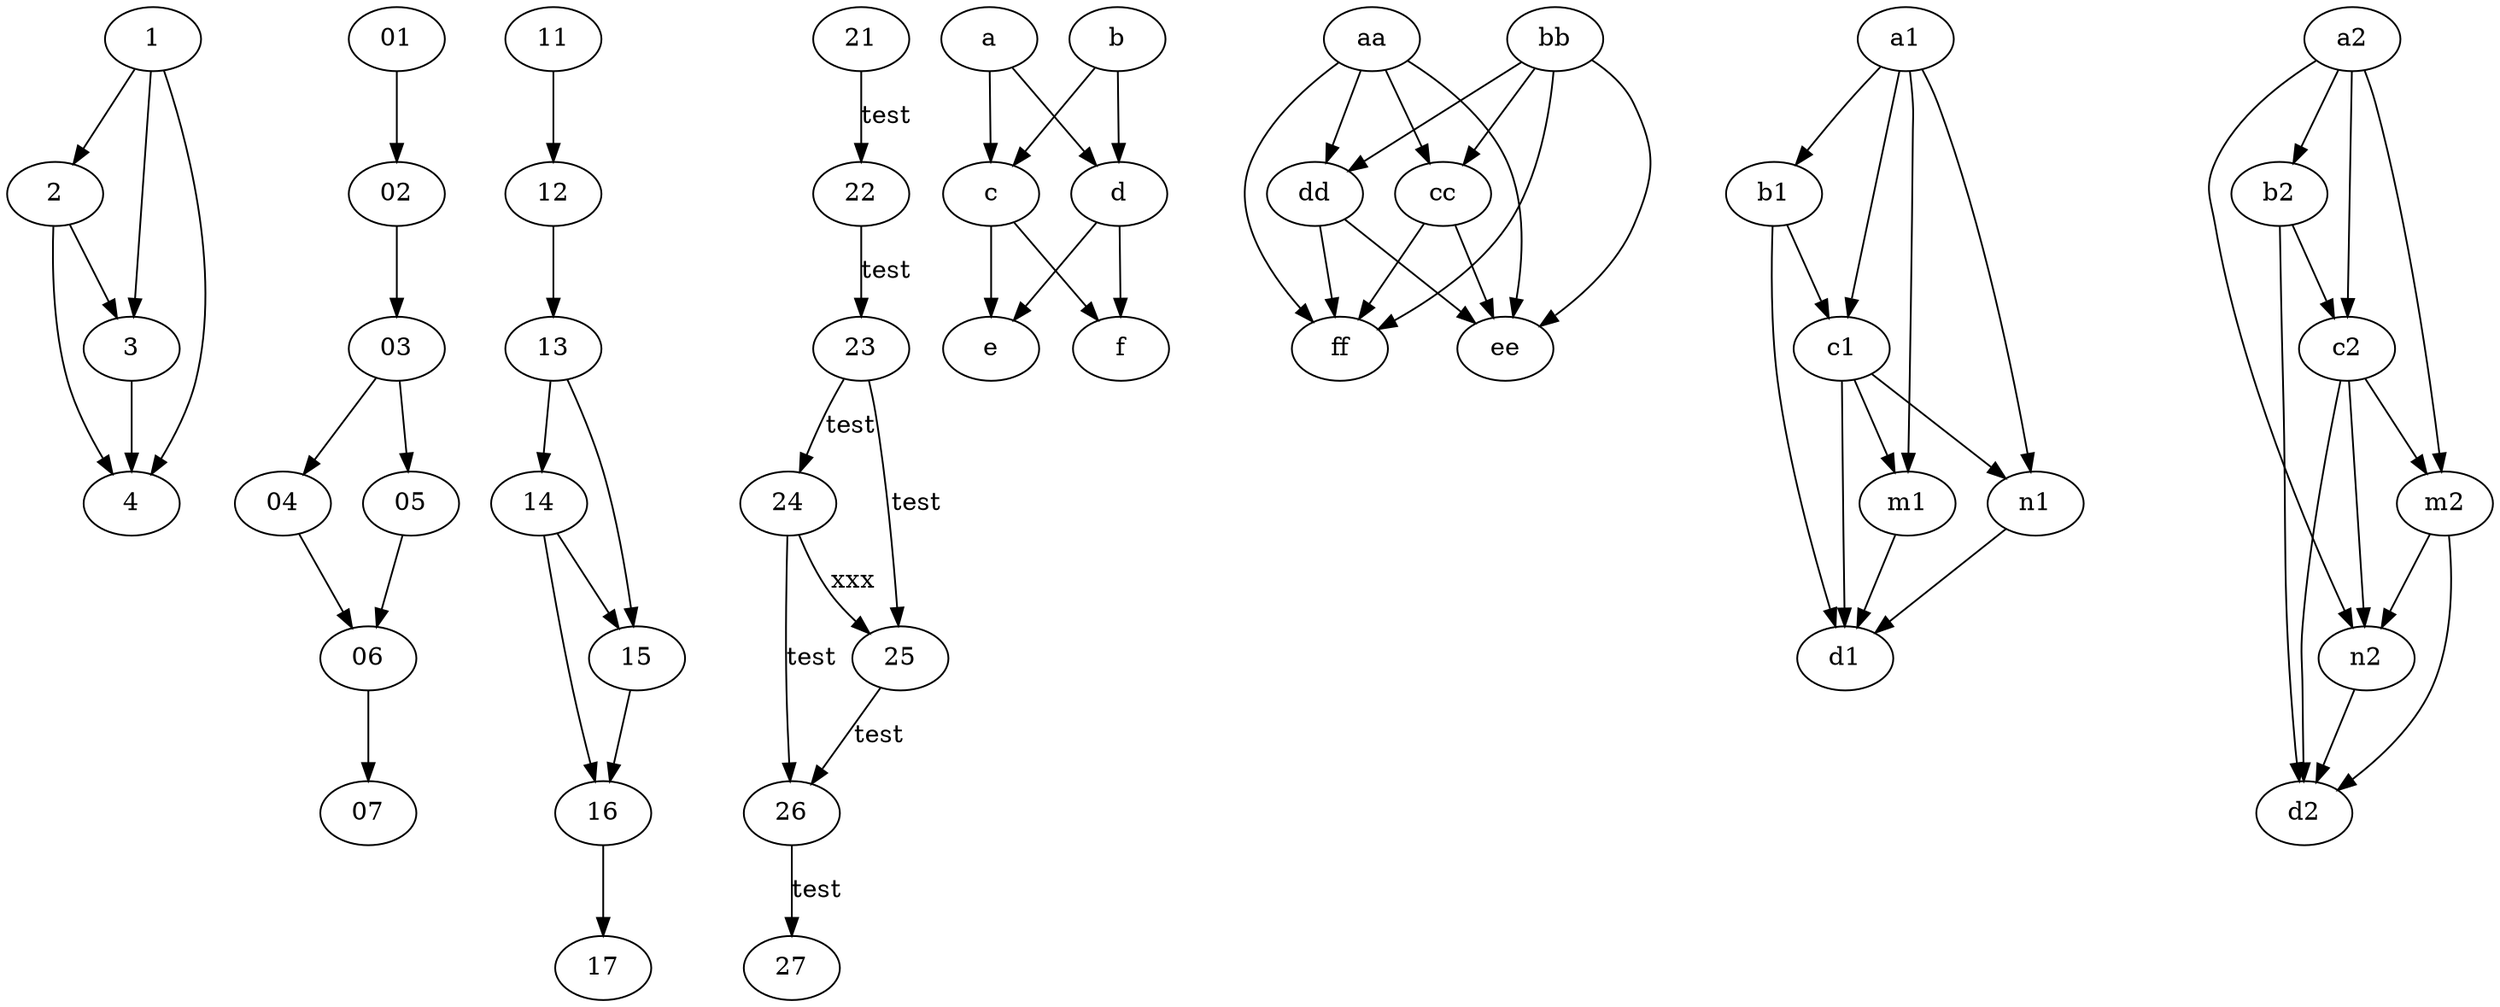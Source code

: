 /*
 * [BSD 3-Clause License]
 *
 * Copyright (c) 2017, PayPal Holdings, Inc.
 * All rights reserved.
 *
 * Redistribution and use in source and binary forms, with or without
 * modification, are permitted provided that the following conditions are met:
 *
 * * Redistributions of source code must retain the above copyright notice, this
 *   list of conditions and the following disclaimer.
 *
 * * Redistributions in binary form must reproduce the above copyright notice,
 *   this list of conditions and the following disclaimer in the documentation
 *   and/or other materials provided with the distribution.
 *
 * * Neither the name of the copyright holder nor the names of its
 *  contributors may be used to endorse or promote products derived from
 *  this software without specific prior written permission.
 *
 * THIS SOFTWARE IS PROVIDED BY THE COPYRIGHT HOLDERS AND CONTRIBUTORS "AS IS"
 * AND ANY EXPRESS OR IMPLIED WARRANTIES, INCLUDING, BUT NOT LIMITED TO, THE
 * IMPLIED WARRANTIES OF MERCHANTABILITY AND FITNESS FOR A PARTICULAR PURPOSE ARE
 * DISCLAIMED. IN NO EVENT SHALL THE COPYRIGHT HOLDER OR CONTRIBUTORS BE LIABLE
 * FOR ANY DIRECT, INDIRECT, INCIDENTAL, SPECIAL, EXEMPLARY, OR CONSEQUENTIAL
 * DAMAGES (INCLUDING, BUT NOT LIMITED TO, PROCUREMENT OF SUBSTITUTE GOODS OR
 * SERVICES; LOSS OF USE, DATA, OR PROFITS; OR BUSINESS INTERRUPTION) HOWEVER
 * CAUSED AND ON ANY THEORY OF LIABILITY, WHETHER IN CONTRACT, STRICT LIABILITY,
 * OR TORT (INCLUDING NEGLIGENCE OR OTHERWISE) ARISING IN ANY WAY OUT OF THE USE
 * OF THIS SOFTWARE, EVEN IF ADVISED OF THE POSSIBILITY OF SUCH DAMAGE.
 *
 * Test file from digraph-parser project
 * See https://github.com/paypal/digraph-parser
 */
digraph
{
{1->2} -> {3->4}
	
01->02->03->{04 05}->06->07
11->12->13->{14->15}->16->17

21->22->23->{24->25 [label=xxx]}->26->27 [label=test]

{a b} -> {c d} -> {e f}
{aa bb} -> {{cc dd} -> {ee ff}}

a1->{b1->c1->{m1 n1}}->d1
a2->{b2->c2->{m2->n2}}->d2
}
